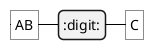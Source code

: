 {
  "sha1": "fa9yk6ppwttm6ytskqrkc3xx1fdqpud",
  "insertion": {
    "when": "2024-06-01T09:03:05.834Z",
    "user": "plantuml@gmail.com"
  }
}
@startregex
AB[[:digit:]]C
@endregex
